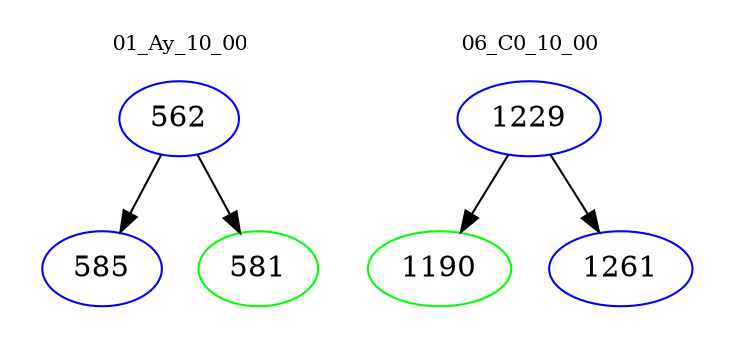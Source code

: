 digraph{
subgraph cluster_0 {
color = white
label = "01_Ay_10_00";
fontsize=10;
T0_562 [label="562", color="blue"]
T0_562 -> T0_585 [color="black"]
T0_585 [label="585", color="blue"]
T0_562 -> T0_581 [color="black"]
T0_581 [label="581", color="green"]
}
subgraph cluster_1 {
color = white
label = "06_C0_10_00";
fontsize=10;
T1_1229 [label="1229", color="blue"]
T1_1229 -> T1_1190 [color="black"]
T1_1190 [label="1190", color="green"]
T1_1229 -> T1_1261 [color="black"]
T1_1261 [label="1261", color="blue"]
}
}
